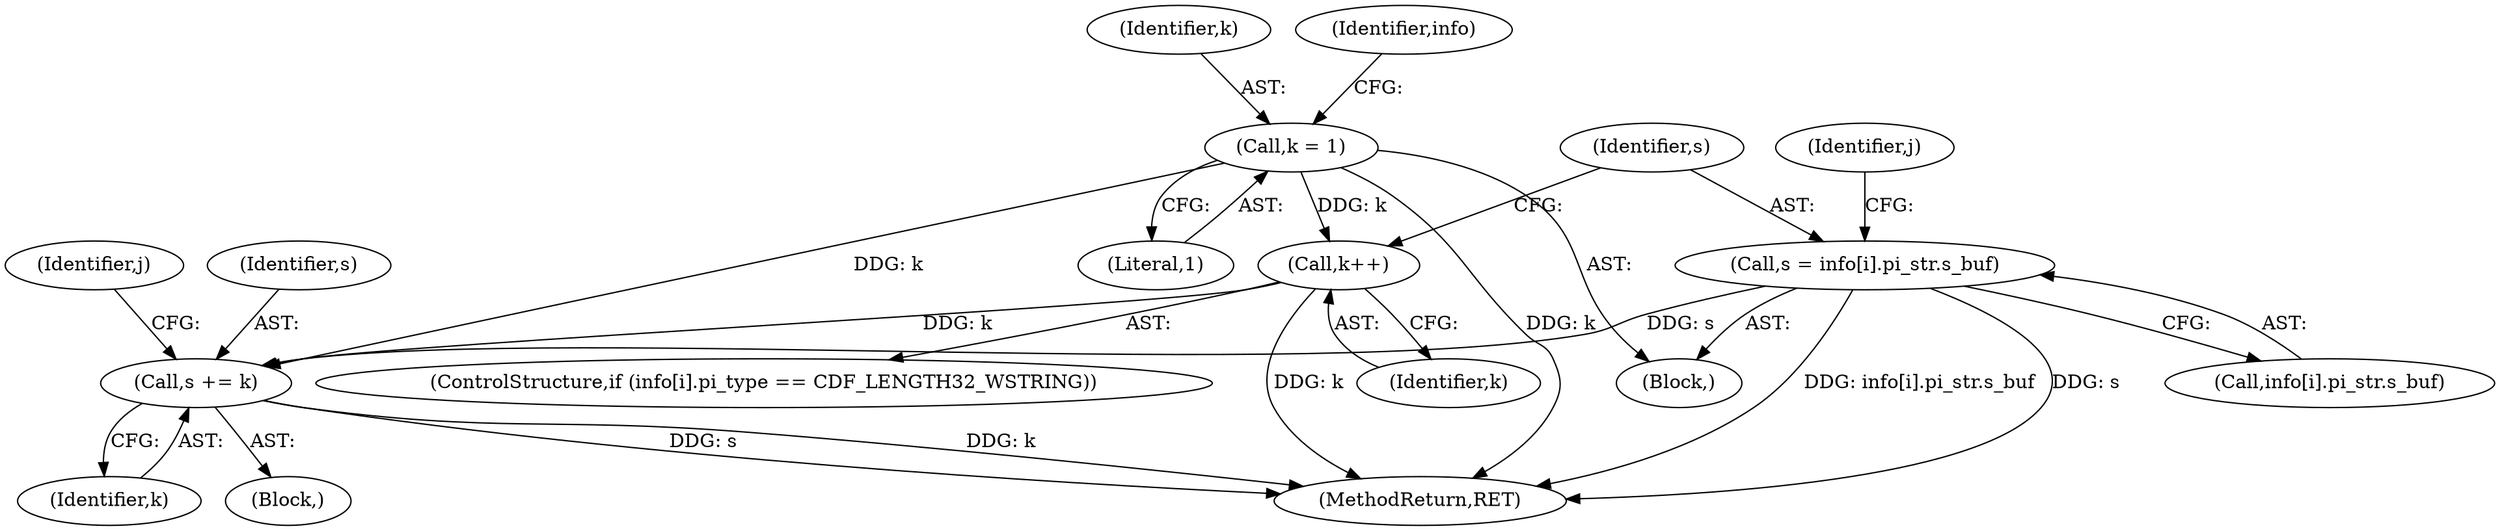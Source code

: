 digraph "0_file_6d209c1c489457397a5763bca4b28e43aac90391_0@pointer" {
"1000317" [label="(Call,s += k)"];
"1000281" [label="(Call,k = 1)"];
"1000292" [label="(Call,k++)"];
"1000294" [label="(Call,s = info[i].pi_str.s_buf)"];
"1000293" [label="(Identifier,k)"];
"1000277" [label="(Block,)"];
"1000281" [label="(Call,k = 1)"];
"1000319" [label="(Identifier,k)"];
"1000317" [label="(Call,s += k)"];
"1000283" [label="(Literal,1)"];
"1000282" [label="(Identifier,k)"];
"1000295" [label="(Identifier,s)"];
"1000305" [label="(Identifier,j)"];
"1000309" [label="(Identifier,j)"];
"1000294" [label="(Call,s = info[i].pi_str.s_buf)"];
"1000284" [label="(ControlStructure,if (info[i].pi_type == CDF_LENGTH32_WSTRING))"];
"1000292" [label="(Call,k++)"];
"1000318" [label="(Identifier,s)"];
"1000296" [label="(Call,info[i].pi_str.s_buf)"];
"1000288" [label="(Identifier,info)"];
"1000314" [label="(Block,)"];
"1000505" [label="(MethodReturn,RET)"];
"1000317" -> "1000314"  [label="AST: "];
"1000317" -> "1000319"  [label="CFG: "];
"1000318" -> "1000317"  [label="AST: "];
"1000319" -> "1000317"  [label="AST: "];
"1000309" -> "1000317"  [label="CFG: "];
"1000317" -> "1000505"  [label="DDG: s"];
"1000317" -> "1000505"  [label="DDG: k"];
"1000281" -> "1000317"  [label="DDG: k"];
"1000292" -> "1000317"  [label="DDG: k"];
"1000294" -> "1000317"  [label="DDG: s"];
"1000281" -> "1000277"  [label="AST: "];
"1000281" -> "1000283"  [label="CFG: "];
"1000282" -> "1000281"  [label="AST: "];
"1000283" -> "1000281"  [label="AST: "];
"1000288" -> "1000281"  [label="CFG: "];
"1000281" -> "1000505"  [label="DDG: k"];
"1000281" -> "1000292"  [label="DDG: k"];
"1000292" -> "1000284"  [label="AST: "];
"1000292" -> "1000293"  [label="CFG: "];
"1000293" -> "1000292"  [label="AST: "];
"1000295" -> "1000292"  [label="CFG: "];
"1000292" -> "1000505"  [label="DDG: k"];
"1000294" -> "1000277"  [label="AST: "];
"1000294" -> "1000296"  [label="CFG: "];
"1000295" -> "1000294"  [label="AST: "];
"1000296" -> "1000294"  [label="AST: "];
"1000305" -> "1000294"  [label="CFG: "];
"1000294" -> "1000505"  [label="DDG: info[i].pi_str.s_buf"];
"1000294" -> "1000505"  [label="DDG: s"];
}
